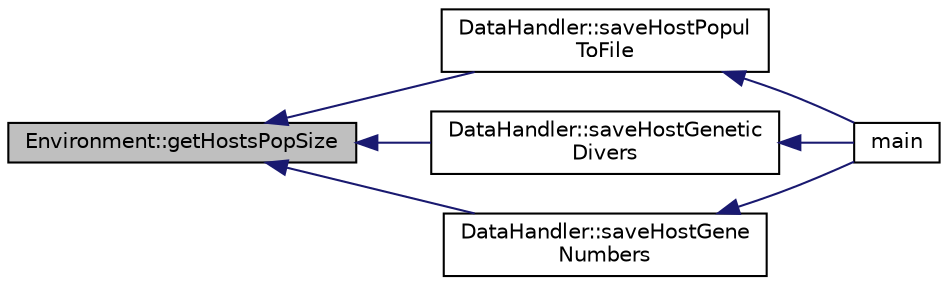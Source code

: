 digraph "Environment::getHostsPopSize"
{
  edge [fontname="Helvetica",fontsize="10",labelfontname="Helvetica",labelfontsize="10"];
  node [fontname="Helvetica",fontsize="10",shape=record];
  rankdir="LR";
  Node1 [label="Environment::getHostsPopSize",height=0.2,width=0.4,color="black", fillcolor="grey75", style="filled", fontcolor="black"];
  Node1 -> Node2 [dir="back",color="midnightblue",fontsize="10",style="solid",fontname="Helvetica"];
  Node2 [label="DataHandler::saveHostPopul\lToFile",height=0.2,width=0.4,color="black", fillcolor="white", style="filled",URL="$class_data_handler.html#a46129d74eac82af0caae37a9e20e3e2e",tooltip="Data harvesting method. Writes to a file all hosts with their genomes in a human-readable format..."];
  Node2 -> Node3 [dir="back",color="midnightblue",fontsize="10",style="solid",fontname="Helvetica"];
  Node3 [label="main",height=0.2,width=0.4,color="black", fillcolor="white", style="filled",URL="$main_8cpp.html#a3c04138a5bfe5d72780bb7e82a18e627",tooltip="The main function. Things are happening here. "];
  Node1 -> Node4 [dir="back",color="midnightblue",fontsize="10",style="solid",fontname="Helvetica"];
  Node4 [label="DataHandler::saveHostGenetic\lDivers",height=0.2,width=0.4,color="black", fillcolor="white", style="filled",URL="$class_data_handler.html#a23ad0de50b3da065674e92b150e12d9f",tooltip="Data harvesting method. Calculates and writes to a file some stats about the hosts population genetic..."];
  Node4 -> Node3 [dir="back",color="midnightblue",fontsize="10",style="solid",fontname="Helvetica"];
  Node1 -> Node5 [dir="back",color="midnightblue",fontsize="10",style="solid",fontname="Helvetica"];
  Node5 [label="DataHandler::saveHostGene\lNumbers",height=0.2,width=0.4,color="black", fillcolor="white", style="filled",URL="$class_data_handler.html#a5661a45f0a9965bcd041c5617f1a1e8b",tooltip="Data harvesting method. Record the total number of genes and types of MHCs in hosts. All the freaking hosts! "];
  Node5 -> Node3 [dir="back",color="midnightblue",fontsize="10",style="solid",fontname="Helvetica"];
}
